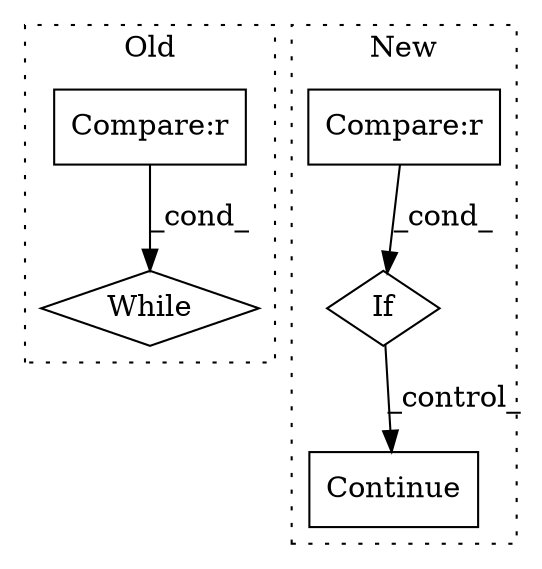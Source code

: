 digraph G {
subgraph cluster0 {
1 [label="While" a="52" s="1512,1531" l="6,10" shape="diamond"];
5 [label="Compare:r" a="40" s="1518" l="13" shape="box"];
label = "Old";
style="dotted";
}
subgraph cluster1 {
2 [label="Continue" a="43" s="2190" l="8" shape="box"];
3 [label="If" a="96" s="2138" l="3" shape="diamond"];
4 [label="Compare:r" a="40" s="2141" l="15" shape="box"];
label = "New";
style="dotted";
}
3 -> 2 [label="_control_"];
4 -> 3 [label="_cond_"];
5 -> 1 [label="_cond_"];
}